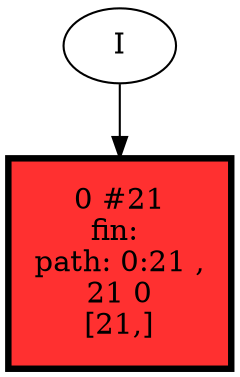 // produced with flexfringe // 
digraph DFA {
	0 [label="root" shape=box];
		I -> 0;
	0 [ label="0 #21
fin: 
 path: 0:21 , 
21 0
[21,]" , style=filled, fillcolor="firebrick1", width=1.4088, height=1.4088, penwidth=3.09104];
}
